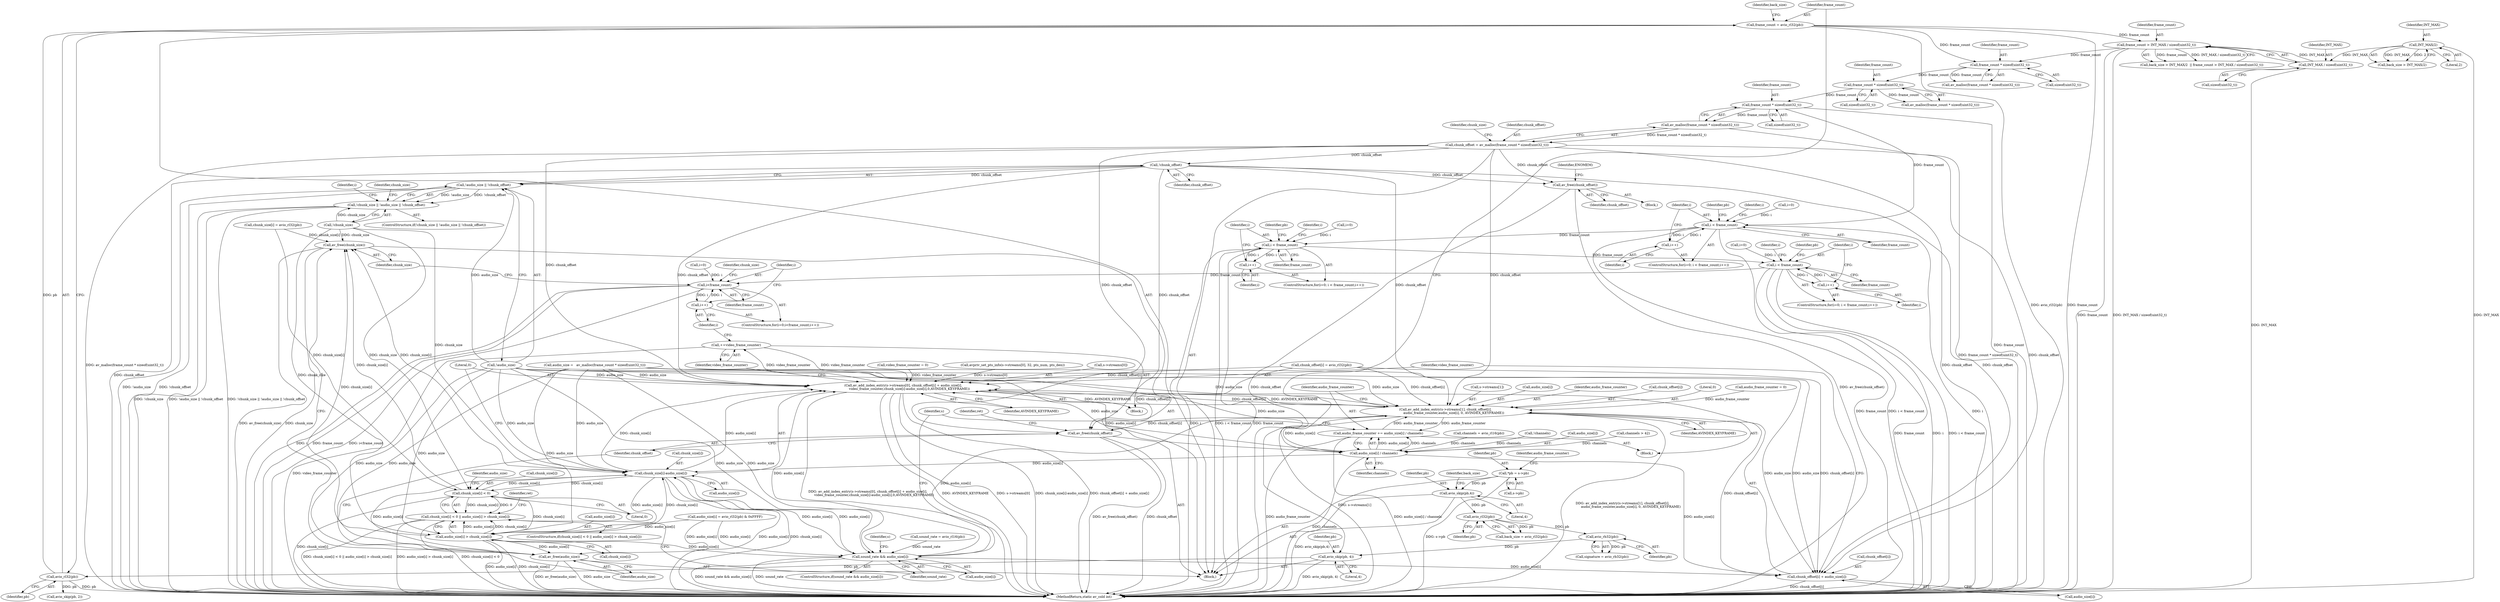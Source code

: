digraph "0_FFmpeg_96f24d1bee7fe7bac08e2b7c74db1a046c9dc0de@API" {
"1000449" [label="(Call,frame_count * sizeof(uint32_t))"];
"1000442" [label="(Call,frame_count * sizeof(uint32_t))"];
"1000435" [label="(Call,frame_count * sizeof(uint32_t))"];
"1000187" [label="(Call,frame_count > INT_MAX / sizeof(uint32_t))"];
"1000176" [label="(Call,frame_count = avio_rl32(pb))"];
"1000178" [label="(Call,avio_rl32(pb))"];
"1000173" [label="(Call,avio_skip(pb, 4))"];
"1000171" [label="(Call,avio_rb32(pb))"];
"1000167" [label="(Call,avio_rl32(pb))"];
"1000162" [label="(Call,avio_skip(pb,4))"];
"1000116" [label="(Call,*pb = s->pb)"];
"1000189" [label="(Call,INT_MAX / sizeof(uint32_t))"];
"1000184" [label="(Call,INT_MAX/2)"];
"1000448" [label="(Call,av_malloc(frame_count * sizeof(uint32_t)))"];
"1000446" [label="(Call,chunk_offset = av_malloc(frame_count * sizeof(uint32_t)))"];
"1000460" [label="(Call,!chunk_offset)"];
"1000457" [label="(Call,!audio_size || !chunk_offset)"];
"1000454" [label="(Call,!chunk_size || !audio_size || !chunk_offset)"];
"1000467" [label="(Call,av_free(chunk_offset))"];
"1000573" [label="(Call,av_add_index_entry(s->streams[1], chunk_offset[i],\n                audio_frame_counter,audio_size[i], 0, AVINDEX_KEYFRAME))"];
"1000588" [label="(Call,audio_frame_counter += audio_size[i] / channels)"];
"1000590" [label="(Call,audio_size[i] / channels)"];
"1000595" [label="(Call,av_add_index_entry(s->streams[0], chunk_offset[i] + audio_size[i],\n            video_frame_counter,chunk_size[i]-audio_size[i],0,AVINDEX_KEYFRAME))"];
"1000618" [label="(Call,++video_frame_counter)"];
"1000601" [label="(Call,chunk_offset[i] + audio_size[i])"];
"1000609" [label="(Call,chunk_size[i]-audio_size[i])"];
"1000549" [label="(Call,chunk_size[i] < 0)"];
"1000548" [label="(Call,chunk_size[i] < 0 || audio_size[i] > chunk_size[i])"];
"1000554" [label="(Call,audio_size[i] > chunk_size[i])"];
"1000567" [label="(Call,sound_rate && audio_size[i])"];
"1000620" [label="(Call,av_free(chunk_size))"];
"1000622" [label="(Call,av_free(audio_size))"];
"1000624" [label="(Call,av_free(chunk_offset))"];
"1000476" [label="(Call,i < frame_count)"];
"1000479" [label="(Call,i++)"];
"1000497" [label="(Call,i < frame_count)"];
"1000500" [label="(Call,i++)"];
"1000518" [label="(Call,i < frame_count)"];
"1000521" [label="(Call,i++)"];
"1000541" [label="(Call,i<frame_count)"];
"1000544" [label="(Call,i++)"];
"1000167" [label="(Call,avio_rl32(pb))"];
"1000554" [label="(Call,audio_size[i] > chunk_size[i])"];
"1000574" [label="(Call,s->streams[1])"];
"1000183" [label="(Identifier,back_size)"];
"1000173" [label="(Call,avio_skip(pb, 4))"];
"1000179" [label="(Identifier,pb)"];
"1000169" [label="(Call,signature = avio_rb32(pb))"];
"1000168" [label="(Identifier,pb)"];
"1000467" [label="(Call,av_free(chunk_offset))"];
"1000583" [label="(Call,audio_size[i])"];
"1000505" [label="(Identifier,pb)"];
"1000191" [label="(Call,sizeof(uint32_t))"];
"1000162" [label="(Call,avio_skip(pb,4))"];
"1000594" [label="(Identifier,channels)"];
"1000484" [label="(Identifier,pb)"];
"1000457" [label="(Call,!audio_size || !chunk_offset)"];
"1000206" [label="(Call,channels = avio_rl16(pb))"];
"1000187" [label="(Call,frame_count > INT_MAX / sizeof(uint32_t))"];
"1000487" [label="(Call,chunk_size[i] = avio_rl32(pb))"];
"1000185" [label="(Identifier,INT_MAX)"];
"1000582" [label="(Identifier,audio_frame_counter)"];
"1000537" [label="(ControlStructure,for(i=0;i<frame_count;i++))"];
"1000304" [label="(Call,!channels)"];
"1000620" [label="(Call,av_free(chunk_size))"];
"1000461" [label="(Identifier,chunk_offset)"];
"1000547" [label="(ControlStructure,if(chunk_size[i] < 0 || audio_size[i] > chunk_size[i]))"];
"1000591" [label="(Call,audio_size[i])"];
"1000448" [label="(Call,av_malloc(frame_count * sizeof(uint32_t)))"];
"1000556" [label="(Identifier,audio_size)"];
"1000460" [label="(Call,!chunk_offset)"];
"1000563" [label="(Identifier,ret)"];
"1000576" [label="(Identifier,s)"];
"1000610" [label="(Call,chunk_size[i])"];
"1000579" [label="(Call,chunk_offset[i])"];
"1000178" [label="(Call,avio_rl32(pb))"];
"1000555" [label="(Call,audio_size[i])"];
"1000621" [label="(Identifier,chunk_size)"];
"1000546" [label="(Block,)"];
"1000595" [label="(Call,av_add_index_entry(s->streams[0], chunk_offset[i] + audio_size[i],\n            video_frame_counter,chunk_size[i]-audio_size[i],0,AVINDEX_KEYFRAME))"];
"1000306" [label="(Call,channels > 42)"];
"1000548" [label="(Call,chunk_size[i] < 0 || audio_size[i] > chunk_size[i])"];
"1000566" [label="(ControlStructure,if(sound_rate && audio_size[i]))"];
"1000590" [label="(Call,audio_size[i] / channels)"];
"1000117" [label="(Identifier,pb)"];
"1000456" [label="(Identifier,chunk_size)"];
"1000175" [label="(Literal,4)"];
"1000497" [label="(Call,i < frame_count)"];
"1000171" [label="(Call,avio_rb32(pb))"];
"1000163" [label="(Identifier,pb)"];
"1000190" [label="(Identifier,INT_MAX)"];
"1000181" [label="(Call,back_size > INT_MAX/2  || frame_count > INT_MAX / sizeof(uint32_t))"];
"1000462" [label="(Block,)"];
"1000474" [label="(Identifier,i)"];
"1000468" [label="(Identifier,chunk_offset)"];
"1000520" [label="(Identifier,frame_count)"];
"1000128" [label="(Call,video_frame_counter = 0)"];
"1000184" [label="(Call,INT_MAX/2)"];
"1000500" [label="(Call,i++)"];
"1000455" [label="(Call,!chunk_size)"];
"1000495" [label="(Identifier,i)"];
"1000623" [label="(Identifier,audio_size)"];
"1000588" [label="(Call,audio_frame_counter += audio_size[i] / channels)"];
"1000186" [label="(Literal,2)"];
"1000613" [label="(Call,audio_size[i])"];
"1000499" [label="(Identifier,frame_count)"];
"1000437" [label="(Call,sizeof(uint32_t))"];
"1000458" [label="(Call,!audio_size)"];
"1000472" [label="(ControlStructure,for(i=0; i < frame_count;i++))"];
"1000538" [label="(Call,i=0)"];
"1000450" [label="(Identifier,frame_count)"];
"1000601" [label="(Call,chunk_offset[i] + audio_size[i])"];
"1000541" [label="(Call,i<frame_count)"];
"1000522" [label="(Identifier,i)"];
"1000529" [label="(Call,audio_size[i] = avio_rl32(pb) & 0xFFFF)"];
"1000627" [label="(Identifier,ret)"];
"1000451" [label="(Call,sizeof(uint32_t))"];
"1000423" [label="(Call,avpriv_set_pts_info(s->streams[0], 32, pts_num, pts_den))"];
"1000478" [label="(Identifier,frame_count)"];
"1000189" [label="(Call,INT_MAX / sizeof(uint32_t))"];
"1000118" [label="(Call,s->pb)"];
"1000453" [label="(ControlStructure,if(!chunk_size || !audio_size || !chunk_offset))"];
"1000514" [label="(ControlStructure,for(i=0; i < frame_count;i++))"];
"1000573" [label="(Call,av_add_index_entry(s->streams[1], chunk_offset[i],\n                audio_frame_counter,audio_size[i], 0, AVINDEX_KEYFRAME))"];
"1000476" [label="(Call,i < frame_count)"];
"1000596" [label="(Call,s->streams[0])"];
"1000454" [label="(Call,!chunk_size || !audio_size || !chunk_offset)"];
"1000539" [label="(Identifier,i)"];
"1000589" [label="(Identifier,audio_frame_counter)"];
"1000434" [label="(Call,av_malloc(frame_count * sizeof(uint32_t)))"];
"1000166" [label="(Identifier,back_size)"];
"1000609" [label="(Call,chunk_size[i]-audio_size[i])"];
"1000544" [label="(Call,i++)"];
"1000446" [label="(Call,chunk_offset = av_malloc(frame_count * sizeof(uint32_t)))"];
"1000618" [label="(Call,++video_frame_counter)"];
"1000444" [label="(Call,sizeof(uint32_t))"];
"1000114" [label="(Block,)"];
"1000521" [label="(Call,i++)"];
"1000543" [label="(Identifier,frame_count)"];
"1000177" [label="(Identifier,frame_count)"];
"1000508" [label="(Call,chunk_offset[i] = avio_rl32(pb))"];
"1000479" [label="(Call,i++)"];
"1000568" [label="(Identifier,sound_rate)"];
"1000477" [label="(Identifier,i)"];
"1000526" [label="(Identifier,pb)"];
"1000449" [label="(Call,frame_count * sizeof(uint32_t))"];
"1000598" [label="(Identifier,s)"];
"1000586" [label="(Literal,0)"];
"1000550" [label="(Call,chunk_size[i])"];
"1000164" [label="(Literal,4)"];
"1000471" [label="(Identifier,ENOMEM)"];
"1000116" [label="(Call,*pb = s->pb)"];
"1000439" [label="(Call,audio_size =   av_malloc(frame_count * sizeof(uint32_t)))"];
"1000441" [label="(Call,av_malloc(frame_count * sizeof(uint32_t)))"];
"1000493" [label="(ControlStructure,for(i=0; i < frame_count;i++))"];
"1000569" [label="(Call,audio_size[i])"];
"1000442" [label="(Call,frame_count * sizeof(uint32_t))"];
"1000551" [label="(Identifier,chunk_size)"];
"1000572" [label="(Block,)"];
"1000602" [label="(Call,chunk_offset[i])"];
"1000172" [label="(Identifier,pb)"];
"1000619" [label="(Identifier,video_frame_counter)"];
"1000608" [label="(Identifier,video_frame_counter)"];
"1000198" [label="(Call,sound_rate = avio_rl16(pb))"];
"1000628" [label="(MethodReturn,static av_cold int)"];
"1000443" [label="(Identifier,frame_count)"];
"1000174" [label="(Identifier,pb)"];
"1000125" [label="(Identifier,audio_frame_counter)"];
"1000464" [label="(Identifier,chunk_size)"];
"1000480" [label="(Identifier,i)"];
"1000195" [label="(Call,avio_skip(pb, 2))"];
"1000176" [label="(Call,frame_count = avio_rl32(pb))"];
"1000447" [label="(Identifier,chunk_offset)"];
"1000165" [label="(Call,back_size = avio_rl32(pb))"];
"1000616" [label="(Literal,0)"];
"1000188" [label="(Identifier,frame_count)"];
"1000436" [label="(Identifier,frame_count)"];
"1000549" [label="(Call,chunk_size[i] < 0)"];
"1000625" [label="(Identifier,chunk_offset)"];
"1000498" [label="(Identifier,i)"];
"1000435" [label="(Call,frame_count * sizeof(uint32_t))"];
"1000124" [label="(Call,audio_frame_counter = 0)"];
"1000545" [label="(Identifier,i)"];
"1000605" [label="(Call,audio_size[i])"];
"1000473" [label="(Call,i=0)"];
"1000519" [label="(Identifier,i)"];
"1000516" [label="(Identifier,i)"];
"1000518" [label="(Call,i < frame_count)"];
"1000553" [label="(Literal,0)"];
"1000542" [label="(Identifier,i)"];
"1000515" [label="(Call,i=0)"];
"1000622" [label="(Call,av_free(audio_size))"];
"1000617" [label="(Identifier,AVINDEX_KEYFRAME)"];
"1000558" [label="(Call,chunk_size[i])"];
"1000501" [label="(Identifier,i)"];
"1000624" [label="(Call,av_free(chunk_offset))"];
"1000182" [label="(Call,back_size > INT_MAX/2)"];
"1000494" [label="(Call,i=0)"];
"1000587" [label="(Identifier,AVINDEX_KEYFRAME)"];
"1000567" [label="(Call,sound_rate && audio_size[i])"];
"1000449" -> "1000448"  [label="AST: "];
"1000449" -> "1000451"  [label="CFG: "];
"1000450" -> "1000449"  [label="AST: "];
"1000451" -> "1000449"  [label="AST: "];
"1000448" -> "1000449"  [label="CFG: "];
"1000449" -> "1000628"  [label="DDG: frame_count"];
"1000449" -> "1000448"  [label="DDG: frame_count"];
"1000442" -> "1000449"  [label="DDG: frame_count"];
"1000449" -> "1000476"  [label="DDG: frame_count"];
"1000442" -> "1000441"  [label="AST: "];
"1000442" -> "1000444"  [label="CFG: "];
"1000443" -> "1000442"  [label="AST: "];
"1000444" -> "1000442"  [label="AST: "];
"1000441" -> "1000442"  [label="CFG: "];
"1000442" -> "1000441"  [label="DDG: frame_count"];
"1000435" -> "1000442"  [label="DDG: frame_count"];
"1000435" -> "1000434"  [label="AST: "];
"1000435" -> "1000437"  [label="CFG: "];
"1000436" -> "1000435"  [label="AST: "];
"1000437" -> "1000435"  [label="AST: "];
"1000434" -> "1000435"  [label="CFG: "];
"1000435" -> "1000434"  [label="DDG: frame_count"];
"1000187" -> "1000435"  [label="DDG: frame_count"];
"1000176" -> "1000435"  [label="DDG: frame_count"];
"1000187" -> "1000181"  [label="AST: "];
"1000187" -> "1000189"  [label="CFG: "];
"1000188" -> "1000187"  [label="AST: "];
"1000189" -> "1000187"  [label="AST: "];
"1000181" -> "1000187"  [label="CFG: "];
"1000187" -> "1000628"  [label="DDG: frame_count"];
"1000187" -> "1000628"  [label="DDG: INT_MAX / sizeof(uint32_t)"];
"1000187" -> "1000181"  [label="DDG: frame_count"];
"1000187" -> "1000181"  [label="DDG: INT_MAX / sizeof(uint32_t)"];
"1000176" -> "1000187"  [label="DDG: frame_count"];
"1000189" -> "1000187"  [label="DDG: INT_MAX"];
"1000176" -> "1000114"  [label="AST: "];
"1000176" -> "1000178"  [label="CFG: "];
"1000177" -> "1000176"  [label="AST: "];
"1000178" -> "1000176"  [label="AST: "];
"1000183" -> "1000176"  [label="CFG: "];
"1000176" -> "1000628"  [label="DDG: avio_rl32(pb)"];
"1000176" -> "1000628"  [label="DDG: frame_count"];
"1000178" -> "1000176"  [label="DDG: pb"];
"1000178" -> "1000179"  [label="CFG: "];
"1000179" -> "1000178"  [label="AST: "];
"1000178" -> "1000628"  [label="DDG: pb"];
"1000173" -> "1000178"  [label="DDG: pb"];
"1000178" -> "1000195"  [label="DDG: pb"];
"1000173" -> "1000114"  [label="AST: "];
"1000173" -> "1000175"  [label="CFG: "];
"1000174" -> "1000173"  [label="AST: "];
"1000175" -> "1000173"  [label="AST: "];
"1000177" -> "1000173"  [label="CFG: "];
"1000173" -> "1000628"  [label="DDG: avio_skip(pb, 4)"];
"1000171" -> "1000173"  [label="DDG: pb"];
"1000171" -> "1000169"  [label="AST: "];
"1000171" -> "1000172"  [label="CFG: "];
"1000172" -> "1000171"  [label="AST: "];
"1000169" -> "1000171"  [label="CFG: "];
"1000171" -> "1000169"  [label="DDG: pb"];
"1000167" -> "1000171"  [label="DDG: pb"];
"1000167" -> "1000165"  [label="AST: "];
"1000167" -> "1000168"  [label="CFG: "];
"1000168" -> "1000167"  [label="AST: "];
"1000165" -> "1000167"  [label="CFG: "];
"1000167" -> "1000165"  [label="DDG: pb"];
"1000162" -> "1000167"  [label="DDG: pb"];
"1000162" -> "1000114"  [label="AST: "];
"1000162" -> "1000164"  [label="CFG: "];
"1000163" -> "1000162"  [label="AST: "];
"1000164" -> "1000162"  [label="AST: "];
"1000166" -> "1000162"  [label="CFG: "];
"1000162" -> "1000628"  [label="DDG: avio_skip(pb,4)"];
"1000116" -> "1000162"  [label="DDG: pb"];
"1000116" -> "1000114"  [label="AST: "];
"1000116" -> "1000118"  [label="CFG: "];
"1000117" -> "1000116"  [label="AST: "];
"1000118" -> "1000116"  [label="AST: "];
"1000125" -> "1000116"  [label="CFG: "];
"1000116" -> "1000628"  [label="DDG: s->pb"];
"1000189" -> "1000191"  [label="CFG: "];
"1000190" -> "1000189"  [label="AST: "];
"1000191" -> "1000189"  [label="AST: "];
"1000189" -> "1000628"  [label="DDG: INT_MAX"];
"1000184" -> "1000189"  [label="DDG: INT_MAX"];
"1000184" -> "1000182"  [label="AST: "];
"1000184" -> "1000186"  [label="CFG: "];
"1000185" -> "1000184"  [label="AST: "];
"1000186" -> "1000184"  [label="AST: "];
"1000182" -> "1000184"  [label="CFG: "];
"1000184" -> "1000628"  [label="DDG: INT_MAX"];
"1000184" -> "1000182"  [label="DDG: INT_MAX"];
"1000184" -> "1000182"  [label="DDG: 2"];
"1000448" -> "1000446"  [label="AST: "];
"1000446" -> "1000448"  [label="CFG: "];
"1000448" -> "1000628"  [label="DDG: frame_count * sizeof(uint32_t)"];
"1000448" -> "1000446"  [label="DDG: frame_count * sizeof(uint32_t)"];
"1000446" -> "1000114"  [label="AST: "];
"1000447" -> "1000446"  [label="AST: "];
"1000456" -> "1000446"  [label="CFG: "];
"1000446" -> "1000628"  [label="DDG: chunk_offset"];
"1000446" -> "1000628"  [label="DDG: av_malloc(frame_count * sizeof(uint32_t))"];
"1000446" -> "1000460"  [label="DDG: chunk_offset"];
"1000446" -> "1000467"  [label="DDG: chunk_offset"];
"1000446" -> "1000573"  [label="DDG: chunk_offset"];
"1000446" -> "1000595"  [label="DDG: chunk_offset"];
"1000446" -> "1000601"  [label="DDG: chunk_offset"];
"1000446" -> "1000624"  [label="DDG: chunk_offset"];
"1000460" -> "1000457"  [label="AST: "];
"1000460" -> "1000461"  [label="CFG: "];
"1000461" -> "1000460"  [label="AST: "];
"1000457" -> "1000460"  [label="CFG: "];
"1000460" -> "1000628"  [label="DDG: chunk_offset"];
"1000460" -> "1000457"  [label="DDG: chunk_offset"];
"1000460" -> "1000467"  [label="DDG: chunk_offset"];
"1000460" -> "1000573"  [label="DDG: chunk_offset"];
"1000460" -> "1000595"  [label="DDG: chunk_offset"];
"1000460" -> "1000601"  [label="DDG: chunk_offset"];
"1000460" -> "1000624"  [label="DDG: chunk_offset"];
"1000457" -> "1000454"  [label="AST: "];
"1000457" -> "1000458"  [label="CFG: "];
"1000458" -> "1000457"  [label="AST: "];
"1000454" -> "1000457"  [label="CFG: "];
"1000457" -> "1000628"  [label="DDG: !chunk_offset"];
"1000457" -> "1000628"  [label="DDG: !audio_size"];
"1000457" -> "1000454"  [label="DDG: !audio_size"];
"1000457" -> "1000454"  [label="DDG: !chunk_offset"];
"1000458" -> "1000457"  [label="DDG: audio_size"];
"1000454" -> "1000453"  [label="AST: "];
"1000454" -> "1000455"  [label="CFG: "];
"1000455" -> "1000454"  [label="AST: "];
"1000464" -> "1000454"  [label="CFG: "];
"1000474" -> "1000454"  [label="CFG: "];
"1000454" -> "1000628"  [label="DDG: !chunk_size"];
"1000454" -> "1000628"  [label="DDG: !audio_size || !chunk_offset"];
"1000454" -> "1000628"  [label="DDG: !chunk_size || !audio_size || !chunk_offset"];
"1000455" -> "1000454"  [label="DDG: chunk_size"];
"1000467" -> "1000462"  [label="AST: "];
"1000467" -> "1000468"  [label="CFG: "];
"1000468" -> "1000467"  [label="AST: "];
"1000471" -> "1000467"  [label="CFG: "];
"1000467" -> "1000628"  [label="DDG: chunk_offset"];
"1000467" -> "1000628"  [label="DDG: av_free(chunk_offset)"];
"1000573" -> "1000572"  [label="AST: "];
"1000573" -> "1000587"  [label="CFG: "];
"1000574" -> "1000573"  [label="AST: "];
"1000579" -> "1000573"  [label="AST: "];
"1000582" -> "1000573"  [label="AST: "];
"1000583" -> "1000573"  [label="AST: "];
"1000586" -> "1000573"  [label="AST: "];
"1000587" -> "1000573"  [label="AST: "];
"1000589" -> "1000573"  [label="CFG: "];
"1000573" -> "1000628"  [label="DDG: s->streams[1]"];
"1000573" -> "1000628"  [label="DDG: av_add_index_entry(s->streams[1], chunk_offset[i],\n                audio_frame_counter,audio_size[i], 0, AVINDEX_KEYFRAME)"];
"1000508" -> "1000573"  [label="DDG: chunk_offset[i]"];
"1000588" -> "1000573"  [label="DDG: audio_frame_counter"];
"1000124" -> "1000573"  [label="DDG: audio_frame_counter"];
"1000458" -> "1000573"  [label="DDG: audio_size"];
"1000567" -> "1000573"  [label="DDG: audio_size[i]"];
"1000439" -> "1000573"  [label="DDG: audio_size"];
"1000595" -> "1000573"  [label="DDG: AVINDEX_KEYFRAME"];
"1000573" -> "1000588"  [label="DDG: audio_frame_counter"];
"1000573" -> "1000590"  [label="DDG: audio_size[i]"];
"1000573" -> "1000595"  [label="DDG: chunk_offset[i]"];
"1000573" -> "1000595"  [label="DDG: AVINDEX_KEYFRAME"];
"1000573" -> "1000601"  [label="DDG: chunk_offset[i]"];
"1000573" -> "1000624"  [label="DDG: chunk_offset[i]"];
"1000588" -> "1000572"  [label="AST: "];
"1000588" -> "1000590"  [label="CFG: "];
"1000589" -> "1000588"  [label="AST: "];
"1000590" -> "1000588"  [label="AST: "];
"1000598" -> "1000588"  [label="CFG: "];
"1000588" -> "1000628"  [label="DDG: audio_frame_counter"];
"1000588" -> "1000628"  [label="DDG: audio_size[i] / channels"];
"1000590" -> "1000588"  [label="DDG: audio_size[i]"];
"1000590" -> "1000588"  [label="DDG: channels"];
"1000590" -> "1000594"  [label="CFG: "];
"1000591" -> "1000590"  [label="AST: "];
"1000594" -> "1000590"  [label="AST: "];
"1000590" -> "1000628"  [label="DDG: channels"];
"1000458" -> "1000590"  [label="DDG: audio_size"];
"1000439" -> "1000590"  [label="DDG: audio_size"];
"1000206" -> "1000590"  [label="DDG: channels"];
"1000304" -> "1000590"  [label="DDG: channels"];
"1000306" -> "1000590"  [label="DDG: channels"];
"1000590" -> "1000595"  [label="DDG: audio_size[i]"];
"1000590" -> "1000601"  [label="DDG: audio_size[i]"];
"1000590" -> "1000609"  [label="DDG: audio_size[i]"];
"1000595" -> "1000546"  [label="AST: "];
"1000595" -> "1000617"  [label="CFG: "];
"1000596" -> "1000595"  [label="AST: "];
"1000601" -> "1000595"  [label="AST: "];
"1000608" -> "1000595"  [label="AST: "];
"1000609" -> "1000595"  [label="AST: "];
"1000616" -> "1000595"  [label="AST: "];
"1000617" -> "1000595"  [label="AST: "];
"1000619" -> "1000595"  [label="CFG: "];
"1000595" -> "1000628"  [label="DDG: av_add_index_entry(s->streams[0], chunk_offset[i] + audio_size[i],\n            video_frame_counter,chunk_size[i]-audio_size[i],0,AVINDEX_KEYFRAME)"];
"1000595" -> "1000628"  [label="DDG: AVINDEX_KEYFRAME"];
"1000595" -> "1000628"  [label="DDG: s->streams[0]"];
"1000595" -> "1000628"  [label="DDG: chunk_size[i]-audio_size[i]"];
"1000595" -> "1000628"  [label="DDG: chunk_offset[i] + audio_size[i]"];
"1000423" -> "1000595"  [label="DDG: s->streams[0]"];
"1000508" -> "1000595"  [label="DDG: chunk_offset[i]"];
"1000458" -> "1000595"  [label="DDG: audio_size"];
"1000567" -> "1000595"  [label="DDG: audio_size[i]"];
"1000439" -> "1000595"  [label="DDG: audio_size"];
"1000128" -> "1000595"  [label="DDG: video_frame_counter"];
"1000618" -> "1000595"  [label="DDG: video_frame_counter"];
"1000609" -> "1000595"  [label="DDG: chunk_size[i]"];
"1000609" -> "1000595"  [label="DDG: audio_size[i]"];
"1000595" -> "1000618"  [label="DDG: video_frame_counter"];
"1000618" -> "1000546"  [label="AST: "];
"1000618" -> "1000619"  [label="CFG: "];
"1000619" -> "1000618"  [label="AST: "];
"1000545" -> "1000618"  [label="CFG: "];
"1000618" -> "1000628"  [label="DDG: video_frame_counter"];
"1000601" -> "1000605"  [label="CFG: "];
"1000602" -> "1000601"  [label="AST: "];
"1000605" -> "1000601"  [label="AST: "];
"1000608" -> "1000601"  [label="CFG: "];
"1000601" -> "1000628"  [label="DDG: chunk_offset[i]"];
"1000508" -> "1000601"  [label="DDG: chunk_offset[i]"];
"1000458" -> "1000601"  [label="DDG: audio_size"];
"1000567" -> "1000601"  [label="DDG: audio_size[i]"];
"1000439" -> "1000601"  [label="DDG: audio_size"];
"1000609" -> "1000613"  [label="CFG: "];
"1000610" -> "1000609"  [label="AST: "];
"1000613" -> "1000609"  [label="AST: "];
"1000616" -> "1000609"  [label="CFG: "];
"1000609" -> "1000628"  [label="DDG: audio_size[i]"];
"1000609" -> "1000628"  [label="DDG: chunk_size[i]"];
"1000609" -> "1000549"  [label="DDG: chunk_size[i]"];
"1000609" -> "1000554"  [label="DDG: audio_size[i]"];
"1000609" -> "1000567"  [label="DDG: audio_size[i]"];
"1000549" -> "1000609"  [label="DDG: chunk_size[i]"];
"1000554" -> "1000609"  [label="DDG: chunk_size[i]"];
"1000455" -> "1000609"  [label="DDG: chunk_size"];
"1000458" -> "1000609"  [label="DDG: audio_size"];
"1000439" -> "1000609"  [label="DDG: audio_size"];
"1000567" -> "1000609"  [label="DDG: audio_size[i]"];
"1000609" -> "1000620"  [label="DDG: chunk_size[i]"];
"1000609" -> "1000622"  [label="DDG: audio_size[i]"];
"1000549" -> "1000548"  [label="AST: "];
"1000549" -> "1000553"  [label="CFG: "];
"1000550" -> "1000549"  [label="AST: "];
"1000553" -> "1000549"  [label="AST: "];
"1000556" -> "1000549"  [label="CFG: "];
"1000548" -> "1000549"  [label="CFG: "];
"1000549" -> "1000628"  [label="DDG: chunk_size[i]"];
"1000549" -> "1000548"  [label="DDG: chunk_size[i]"];
"1000549" -> "1000548"  [label="DDG: 0"];
"1000487" -> "1000549"  [label="DDG: chunk_size[i]"];
"1000455" -> "1000549"  [label="DDG: chunk_size"];
"1000549" -> "1000554"  [label="DDG: chunk_size[i]"];
"1000549" -> "1000620"  [label="DDG: chunk_size[i]"];
"1000548" -> "1000547"  [label="AST: "];
"1000548" -> "1000554"  [label="CFG: "];
"1000554" -> "1000548"  [label="AST: "];
"1000563" -> "1000548"  [label="CFG: "];
"1000568" -> "1000548"  [label="CFG: "];
"1000548" -> "1000628"  [label="DDG: chunk_size[i] < 0 || audio_size[i] > chunk_size[i]"];
"1000548" -> "1000628"  [label="DDG: audio_size[i] > chunk_size[i]"];
"1000548" -> "1000628"  [label="DDG: chunk_size[i] < 0"];
"1000554" -> "1000548"  [label="DDG: audio_size[i]"];
"1000554" -> "1000548"  [label="DDG: chunk_size[i]"];
"1000554" -> "1000558"  [label="CFG: "];
"1000555" -> "1000554"  [label="AST: "];
"1000558" -> "1000554"  [label="AST: "];
"1000554" -> "1000628"  [label="DDG: audio_size[i]"];
"1000554" -> "1000628"  [label="DDG: chunk_size[i]"];
"1000458" -> "1000554"  [label="DDG: audio_size"];
"1000439" -> "1000554"  [label="DDG: audio_size"];
"1000529" -> "1000554"  [label="DDG: audio_size[i]"];
"1000455" -> "1000554"  [label="DDG: chunk_size"];
"1000554" -> "1000567"  [label="DDG: audio_size[i]"];
"1000554" -> "1000620"  [label="DDG: chunk_size[i]"];
"1000554" -> "1000622"  [label="DDG: audio_size[i]"];
"1000567" -> "1000566"  [label="AST: "];
"1000567" -> "1000568"  [label="CFG: "];
"1000567" -> "1000569"  [label="CFG: "];
"1000568" -> "1000567"  [label="AST: "];
"1000569" -> "1000567"  [label="AST: "];
"1000576" -> "1000567"  [label="CFG: "];
"1000598" -> "1000567"  [label="CFG: "];
"1000567" -> "1000628"  [label="DDG: sound_rate"];
"1000567" -> "1000628"  [label="DDG: sound_rate && audio_size[i]"];
"1000198" -> "1000567"  [label="DDG: sound_rate"];
"1000458" -> "1000567"  [label="DDG: audio_size"];
"1000439" -> "1000567"  [label="DDG: audio_size"];
"1000529" -> "1000567"  [label="DDG: audio_size[i]"];
"1000620" -> "1000114"  [label="AST: "];
"1000620" -> "1000621"  [label="CFG: "];
"1000621" -> "1000620"  [label="AST: "];
"1000623" -> "1000620"  [label="CFG: "];
"1000620" -> "1000628"  [label="DDG: chunk_size"];
"1000620" -> "1000628"  [label="DDG: av_free(chunk_size)"];
"1000487" -> "1000620"  [label="DDG: chunk_size[i]"];
"1000455" -> "1000620"  [label="DDG: chunk_size"];
"1000622" -> "1000114"  [label="AST: "];
"1000622" -> "1000623"  [label="CFG: "];
"1000623" -> "1000622"  [label="AST: "];
"1000625" -> "1000622"  [label="CFG: "];
"1000622" -> "1000628"  [label="DDG: av_free(audio_size)"];
"1000622" -> "1000628"  [label="DDG: audio_size"];
"1000458" -> "1000622"  [label="DDG: audio_size"];
"1000439" -> "1000622"  [label="DDG: audio_size"];
"1000529" -> "1000622"  [label="DDG: audio_size[i]"];
"1000624" -> "1000114"  [label="AST: "];
"1000624" -> "1000625"  [label="CFG: "];
"1000625" -> "1000624"  [label="AST: "];
"1000627" -> "1000624"  [label="CFG: "];
"1000624" -> "1000628"  [label="DDG: av_free(chunk_offset)"];
"1000624" -> "1000628"  [label="DDG: chunk_offset"];
"1000508" -> "1000624"  [label="DDG: chunk_offset[i]"];
"1000476" -> "1000472"  [label="AST: "];
"1000476" -> "1000478"  [label="CFG: "];
"1000477" -> "1000476"  [label="AST: "];
"1000478" -> "1000476"  [label="AST: "];
"1000484" -> "1000476"  [label="CFG: "];
"1000495" -> "1000476"  [label="CFG: "];
"1000476" -> "1000628"  [label="DDG: i < frame_count"];
"1000476" -> "1000628"  [label="DDG: i"];
"1000476" -> "1000628"  [label="DDG: frame_count"];
"1000473" -> "1000476"  [label="DDG: i"];
"1000479" -> "1000476"  [label="DDG: i"];
"1000476" -> "1000479"  [label="DDG: i"];
"1000476" -> "1000497"  [label="DDG: frame_count"];
"1000479" -> "1000472"  [label="AST: "];
"1000479" -> "1000480"  [label="CFG: "];
"1000480" -> "1000479"  [label="AST: "];
"1000477" -> "1000479"  [label="CFG: "];
"1000497" -> "1000493"  [label="AST: "];
"1000497" -> "1000499"  [label="CFG: "];
"1000498" -> "1000497"  [label="AST: "];
"1000499" -> "1000497"  [label="AST: "];
"1000505" -> "1000497"  [label="CFG: "];
"1000516" -> "1000497"  [label="CFG: "];
"1000497" -> "1000628"  [label="DDG: i"];
"1000497" -> "1000628"  [label="DDG: i < frame_count"];
"1000497" -> "1000628"  [label="DDG: frame_count"];
"1000494" -> "1000497"  [label="DDG: i"];
"1000500" -> "1000497"  [label="DDG: i"];
"1000497" -> "1000500"  [label="DDG: i"];
"1000497" -> "1000518"  [label="DDG: frame_count"];
"1000500" -> "1000493"  [label="AST: "];
"1000500" -> "1000501"  [label="CFG: "];
"1000501" -> "1000500"  [label="AST: "];
"1000498" -> "1000500"  [label="CFG: "];
"1000518" -> "1000514"  [label="AST: "];
"1000518" -> "1000520"  [label="CFG: "];
"1000519" -> "1000518"  [label="AST: "];
"1000520" -> "1000518"  [label="AST: "];
"1000526" -> "1000518"  [label="CFG: "];
"1000539" -> "1000518"  [label="CFG: "];
"1000518" -> "1000628"  [label="DDG: frame_count"];
"1000518" -> "1000628"  [label="DDG: i"];
"1000518" -> "1000628"  [label="DDG: i < frame_count"];
"1000521" -> "1000518"  [label="DDG: i"];
"1000515" -> "1000518"  [label="DDG: i"];
"1000518" -> "1000521"  [label="DDG: i"];
"1000518" -> "1000541"  [label="DDG: frame_count"];
"1000521" -> "1000514"  [label="AST: "];
"1000521" -> "1000522"  [label="CFG: "];
"1000522" -> "1000521"  [label="AST: "];
"1000519" -> "1000521"  [label="CFG: "];
"1000541" -> "1000537"  [label="AST: "];
"1000541" -> "1000543"  [label="CFG: "];
"1000542" -> "1000541"  [label="AST: "];
"1000543" -> "1000541"  [label="AST: "];
"1000551" -> "1000541"  [label="CFG: "];
"1000621" -> "1000541"  [label="CFG: "];
"1000541" -> "1000628"  [label="DDG: i"];
"1000541" -> "1000628"  [label="DDG: frame_count"];
"1000541" -> "1000628"  [label="DDG: i<frame_count"];
"1000544" -> "1000541"  [label="DDG: i"];
"1000538" -> "1000541"  [label="DDG: i"];
"1000541" -> "1000544"  [label="DDG: i"];
"1000544" -> "1000537"  [label="AST: "];
"1000544" -> "1000545"  [label="CFG: "];
"1000545" -> "1000544"  [label="AST: "];
"1000542" -> "1000544"  [label="CFG: "];
}
